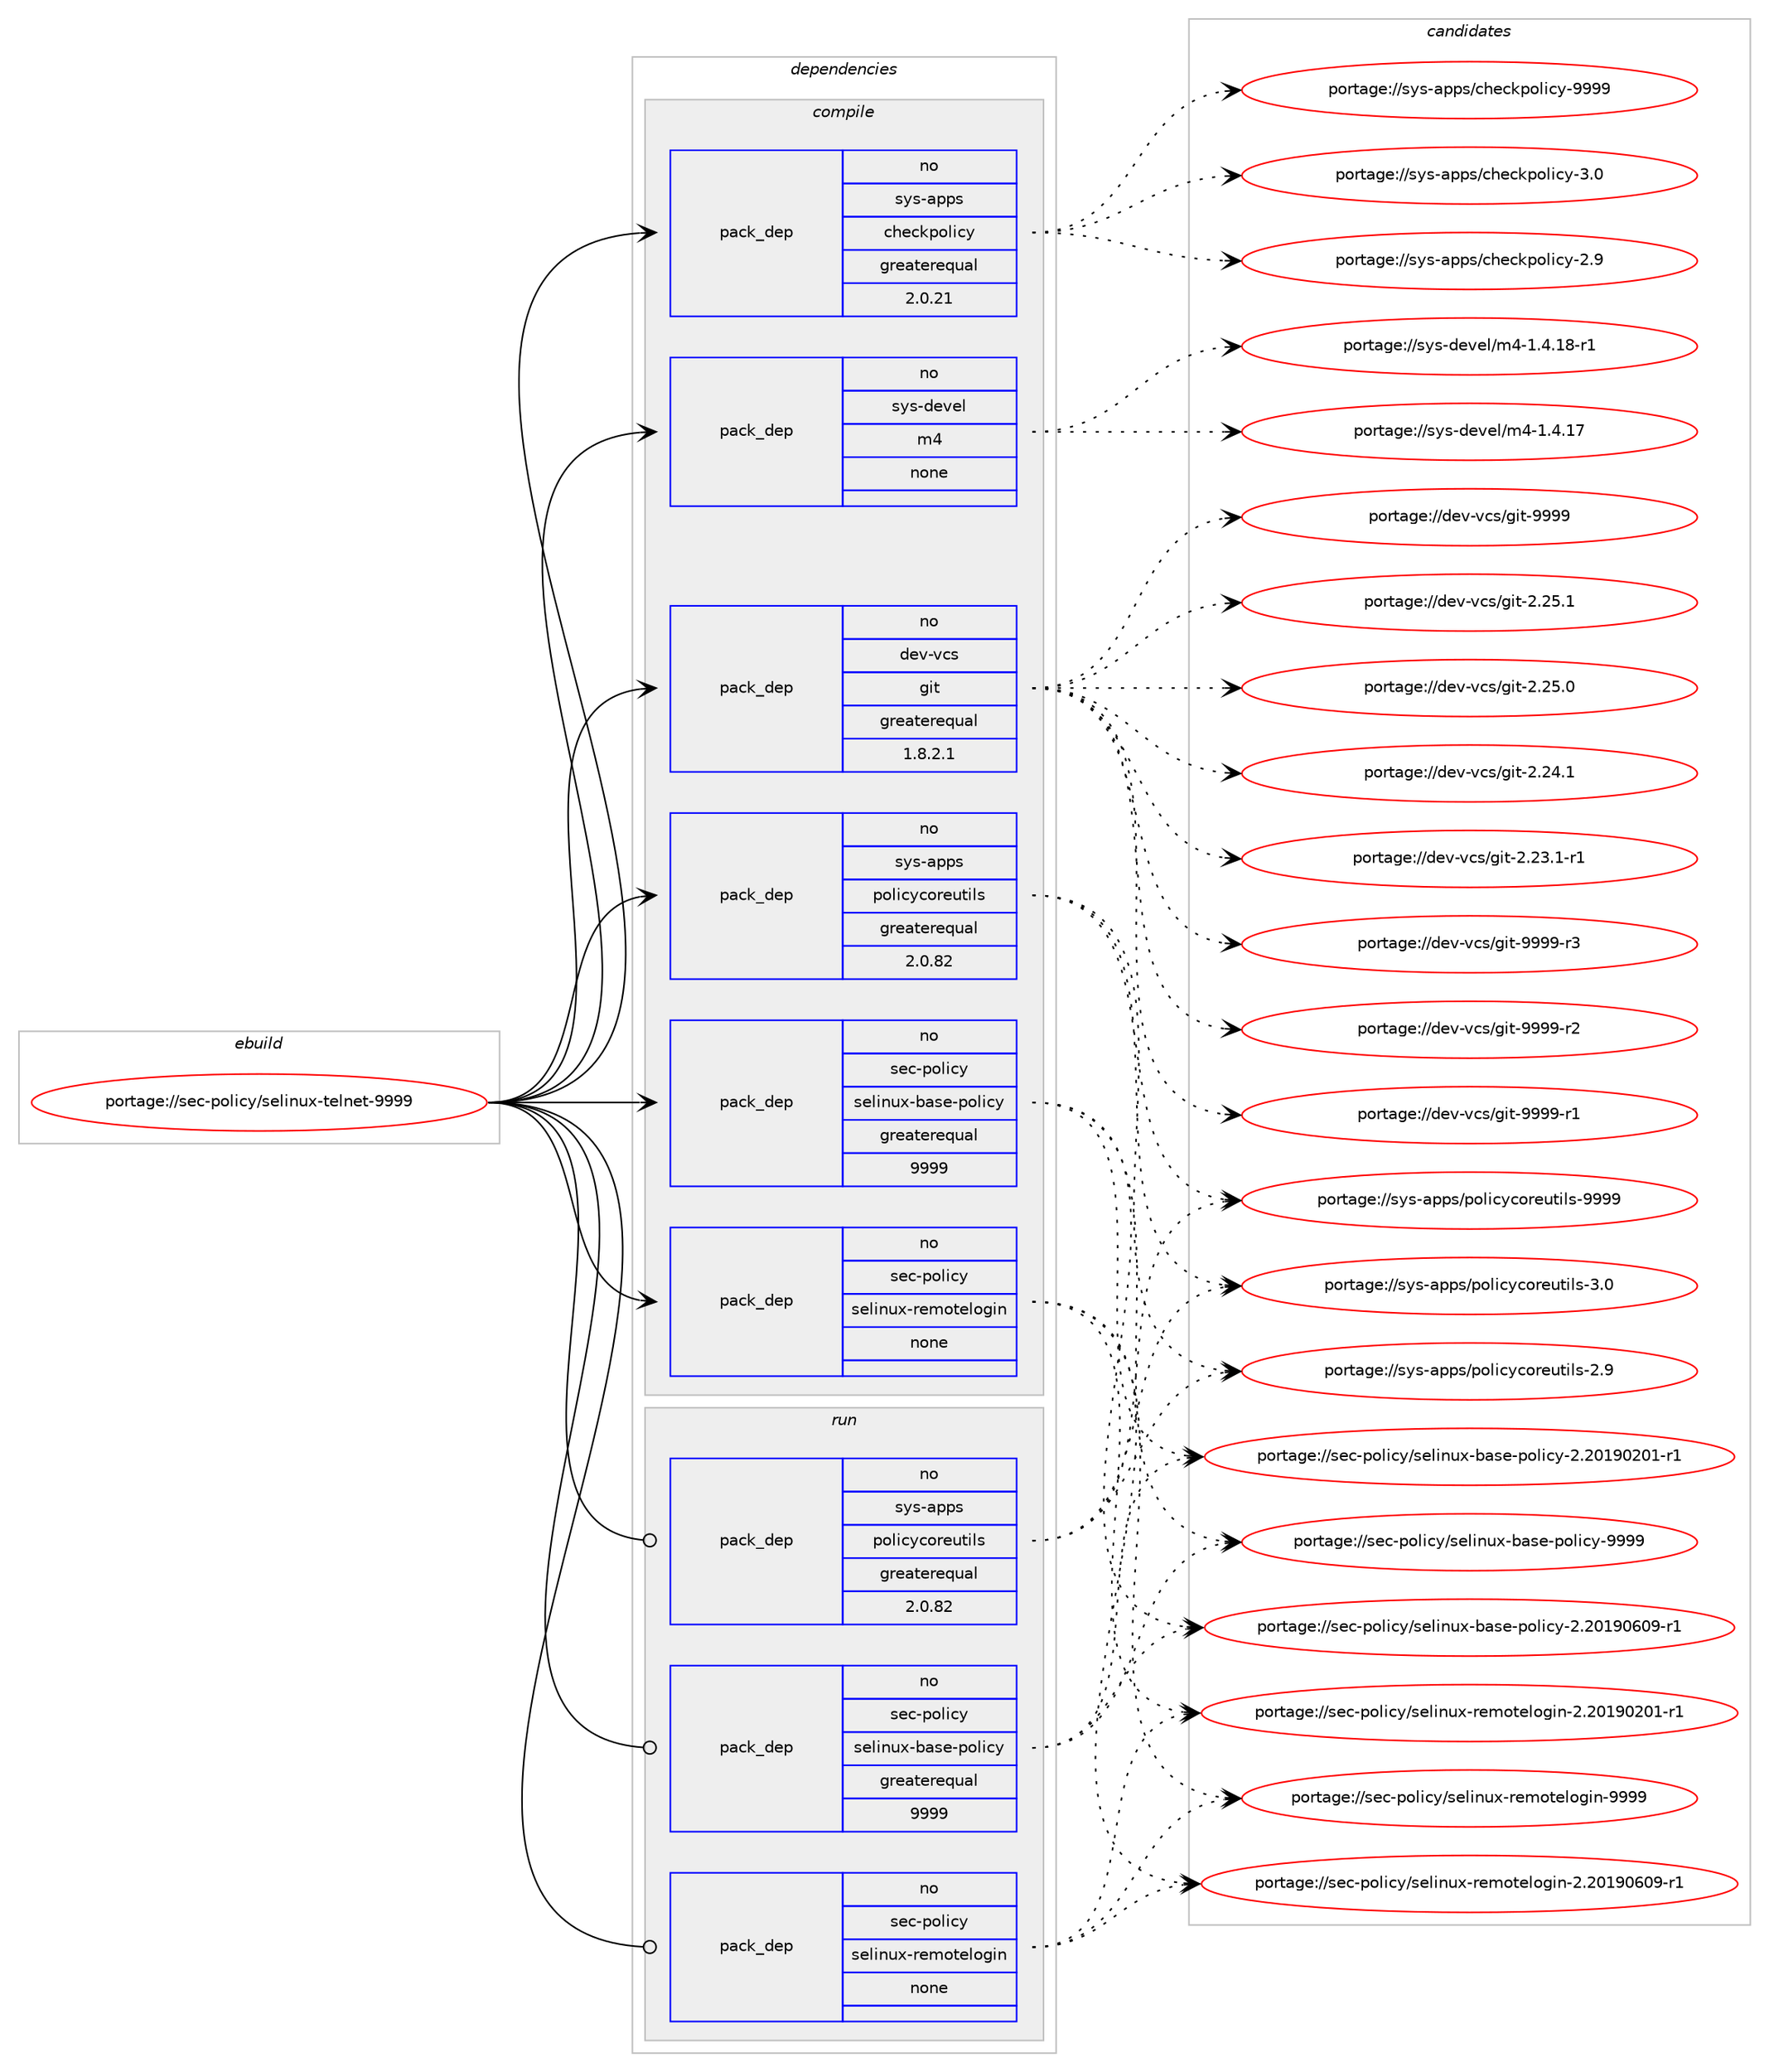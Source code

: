 digraph prolog {

# *************
# Graph options
# *************

newrank=true;
concentrate=true;
compound=true;
graph [rankdir=LR,fontname=Helvetica,fontsize=10,ranksep=1.5];#, ranksep=2.5, nodesep=0.2];
edge  [arrowhead=vee];
node  [fontname=Helvetica,fontsize=10];

# **********
# The ebuild
# **********

subgraph cluster_leftcol {
color=gray;
rank=same;
label=<<i>ebuild</i>>;
id [label="portage://sec-policy/selinux-telnet-9999", color=red, width=4, href="../sec-policy/selinux-telnet-9999.svg"];
}

# ****************
# The dependencies
# ****************

subgraph cluster_midcol {
color=gray;
label=<<i>dependencies</i>>;
subgraph cluster_compile {
fillcolor="#eeeeee";
style=filled;
label=<<i>compile</i>>;
subgraph pack25069 {
dependency31654 [label=<<TABLE BORDER="0" CELLBORDER="1" CELLSPACING="0" CELLPADDING="4" WIDTH="220"><TR><TD ROWSPAN="6" CELLPADDING="30">pack_dep</TD></TR><TR><TD WIDTH="110">no</TD></TR><TR><TD>dev-vcs</TD></TR><TR><TD>git</TD></TR><TR><TD>greaterequal</TD></TR><TR><TD>1.8.2.1</TD></TR></TABLE>>, shape=none, color=blue];
}
id:e -> dependency31654:w [weight=20,style="solid",arrowhead="vee"];
subgraph pack25070 {
dependency31655 [label=<<TABLE BORDER="0" CELLBORDER="1" CELLSPACING="0" CELLPADDING="4" WIDTH="220"><TR><TD ROWSPAN="6" CELLPADDING="30">pack_dep</TD></TR><TR><TD WIDTH="110">no</TD></TR><TR><TD>sec-policy</TD></TR><TR><TD>selinux-base-policy</TD></TR><TR><TD>greaterequal</TD></TR><TR><TD>9999</TD></TR></TABLE>>, shape=none, color=blue];
}
id:e -> dependency31655:w [weight=20,style="solid",arrowhead="vee"];
subgraph pack25071 {
dependency31656 [label=<<TABLE BORDER="0" CELLBORDER="1" CELLSPACING="0" CELLPADDING="4" WIDTH="220"><TR><TD ROWSPAN="6" CELLPADDING="30">pack_dep</TD></TR><TR><TD WIDTH="110">no</TD></TR><TR><TD>sec-policy</TD></TR><TR><TD>selinux-remotelogin</TD></TR><TR><TD>none</TD></TR><TR><TD></TD></TR></TABLE>>, shape=none, color=blue];
}
id:e -> dependency31656:w [weight=20,style="solid",arrowhead="vee"];
subgraph pack25072 {
dependency31657 [label=<<TABLE BORDER="0" CELLBORDER="1" CELLSPACING="0" CELLPADDING="4" WIDTH="220"><TR><TD ROWSPAN="6" CELLPADDING="30">pack_dep</TD></TR><TR><TD WIDTH="110">no</TD></TR><TR><TD>sys-apps</TD></TR><TR><TD>checkpolicy</TD></TR><TR><TD>greaterequal</TD></TR><TR><TD>2.0.21</TD></TR></TABLE>>, shape=none, color=blue];
}
id:e -> dependency31657:w [weight=20,style="solid",arrowhead="vee"];
subgraph pack25073 {
dependency31658 [label=<<TABLE BORDER="0" CELLBORDER="1" CELLSPACING="0" CELLPADDING="4" WIDTH="220"><TR><TD ROWSPAN="6" CELLPADDING="30">pack_dep</TD></TR><TR><TD WIDTH="110">no</TD></TR><TR><TD>sys-apps</TD></TR><TR><TD>policycoreutils</TD></TR><TR><TD>greaterequal</TD></TR><TR><TD>2.0.82</TD></TR></TABLE>>, shape=none, color=blue];
}
id:e -> dependency31658:w [weight=20,style="solid",arrowhead="vee"];
subgraph pack25074 {
dependency31659 [label=<<TABLE BORDER="0" CELLBORDER="1" CELLSPACING="0" CELLPADDING="4" WIDTH="220"><TR><TD ROWSPAN="6" CELLPADDING="30">pack_dep</TD></TR><TR><TD WIDTH="110">no</TD></TR><TR><TD>sys-devel</TD></TR><TR><TD>m4</TD></TR><TR><TD>none</TD></TR><TR><TD></TD></TR></TABLE>>, shape=none, color=blue];
}
id:e -> dependency31659:w [weight=20,style="solid",arrowhead="vee"];
}
subgraph cluster_compileandrun {
fillcolor="#eeeeee";
style=filled;
label=<<i>compile and run</i>>;
}
subgraph cluster_run {
fillcolor="#eeeeee";
style=filled;
label=<<i>run</i>>;
subgraph pack25075 {
dependency31660 [label=<<TABLE BORDER="0" CELLBORDER="1" CELLSPACING="0" CELLPADDING="4" WIDTH="220"><TR><TD ROWSPAN="6" CELLPADDING="30">pack_dep</TD></TR><TR><TD WIDTH="110">no</TD></TR><TR><TD>sec-policy</TD></TR><TR><TD>selinux-base-policy</TD></TR><TR><TD>greaterequal</TD></TR><TR><TD>9999</TD></TR></TABLE>>, shape=none, color=blue];
}
id:e -> dependency31660:w [weight=20,style="solid",arrowhead="odot"];
subgraph pack25076 {
dependency31661 [label=<<TABLE BORDER="0" CELLBORDER="1" CELLSPACING="0" CELLPADDING="4" WIDTH="220"><TR><TD ROWSPAN="6" CELLPADDING="30">pack_dep</TD></TR><TR><TD WIDTH="110">no</TD></TR><TR><TD>sec-policy</TD></TR><TR><TD>selinux-remotelogin</TD></TR><TR><TD>none</TD></TR><TR><TD></TD></TR></TABLE>>, shape=none, color=blue];
}
id:e -> dependency31661:w [weight=20,style="solid",arrowhead="odot"];
subgraph pack25077 {
dependency31662 [label=<<TABLE BORDER="0" CELLBORDER="1" CELLSPACING="0" CELLPADDING="4" WIDTH="220"><TR><TD ROWSPAN="6" CELLPADDING="30">pack_dep</TD></TR><TR><TD WIDTH="110">no</TD></TR><TR><TD>sys-apps</TD></TR><TR><TD>policycoreutils</TD></TR><TR><TD>greaterequal</TD></TR><TR><TD>2.0.82</TD></TR></TABLE>>, shape=none, color=blue];
}
id:e -> dependency31662:w [weight=20,style="solid",arrowhead="odot"];
}
}

# **************
# The candidates
# **************

subgraph cluster_choices {
rank=same;
color=gray;
label=<<i>candidates</i>>;

subgraph choice25069 {
color=black;
nodesep=1;
choice10010111845118991154710310511645575757574511451 [label="portage://dev-vcs/git-9999-r3", color=red, width=4,href="../dev-vcs/git-9999-r3.svg"];
choice10010111845118991154710310511645575757574511450 [label="portage://dev-vcs/git-9999-r2", color=red, width=4,href="../dev-vcs/git-9999-r2.svg"];
choice10010111845118991154710310511645575757574511449 [label="portage://dev-vcs/git-9999-r1", color=red, width=4,href="../dev-vcs/git-9999-r1.svg"];
choice1001011184511899115471031051164557575757 [label="portage://dev-vcs/git-9999", color=red, width=4,href="../dev-vcs/git-9999.svg"];
choice10010111845118991154710310511645504650534649 [label="portage://dev-vcs/git-2.25.1", color=red, width=4,href="../dev-vcs/git-2.25.1.svg"];
choice10010111845118991154710310511645504650534648 [label="portage://dev-vcs/git-2.25.0", color=red, width=4,href="../dev-vcs/git-2.25.0.svg"];
choice10010111845118991154710310511645504650524649 [label="portage://dev-vcs/git-2.24.1", color=red, width=4,href="../dev-vcs/git-2.24.1.svg"];
choice100101118451189911547103105116455046505146494511449 [label="portage://dev-vcs/git-2.23.1-r1", color=red, width=4,href="../dev-vcs/git-2.23.1-r1.svg"];
dependency31654:e -> choice10010111845118991154710310511645575757574511451:w [style=dotted,weight="100"];
dependency31654:e -> choice10010111845118991154710310511645575757574511450:w [style=dotted,weight="100"];
dependency31654:e -> choice10010111845118991154710310511645575757574511449:w [style=dotted,weight="100"];
dependency31654:e -> choice1001011184511899115471031051164557575757:w [style=dotted,weight="100"];
dependency31654:e -> choice10010111845118991154710310511645504650534649:w [style=dotted,weight="100"];
dependency31654:e -> choice10010111845118991154710310511645504650534648:w [style=dotted,weight="100"];
dependency31654:e -> choice10010111845118991154710310511645504650524649:w [style=dotted,weight="100"];
dependency31654:e -> choice100101118451189911547103105116455046505146494511449:w [style=dotted,weight="100"];
}
subgraph choice25070 {
color=black;
nodesep=1;
choice1151019945112111108105991214711510110810511011712045989711510145112111108105991214557575757 [label="portage://sec-policy/selinux-base-policy-9999", color=red, width=4,href="../sec-policy/selinux-base-policy-9999.svg"];
choice11510199451121111081059912147115101108105110117120459897115101451121111081059912145504650484957485448574511449 [label="portage://sec-policy/selinux-base-policy-2.20190609-r1", color=red, width=4,href="../sec-policy/selinux-base-policy-2.20190609-r1.svg"];
choice11510199451121111081059912147115101108105110117120459897115101451121111081059912145504650484957485048494511449 [label="portage://sec-policy/selinux-base-policy-2.20190201-r1", color=red, width=4,href="../sec-policy/selinux-base-policy-2.20190201-r1.svg"];
dependency31655:e -> choice1151019945112111108105991214711510110810511011712045989711510145112111108105991214557575757:w [style=dotted,weight="100"];
dependency31655:e -> choice11510199451121111081059912147115101108105110117120459897115101451121111081059912145504650484957485448574511449:w [style=dotted,weight="100"];
dependency31655:e -> choice11510199451121111081059912147115101108105110117120459897115101451121111081059912145504650484957485048494511449:w [style=dotted,weight="100"];
}
subgraph choice25071 {
color=black;
nodesep=1;
choice11510199451121111081059912147115101108105110117120451141011091111161011081111031051104557575757 [label="portage://sec-policy/selinux-remotelogin-9999", color=red, width=4,href="../sec-policy/selinux-remotelogin-9999.svg"];
choice115101994511211110810599121471151011081051101171204511410110911111610110811110310511045504650484957485448574511449 [label="portage://sec-policy/selinux-remotelogin-2.20190609-r1", color=red, width=4,href="../sec-policy/selinux-remotelogin-2.20190609-r1.svg"];
choice115101994511211110810599121471151011081051101171204511410110911111610110811110310511045504650484957485048494511449 [label="portage://sec-policy/selinux-remotelogin-2.20190201-r1", color=red, width=4,href="../sec-policy/selinux-remotelogin-2.20190201-r1.svg"];
dependency31656:e -> choice11510199451121111081059912147115101108105110117120451141011091111161011081111031051104557575757:w [style=dotted,weight="100"];
dependency31656:e -> choice115101994511211110810599121471151011081051101171204511410110911111610110811110310511045504650484957485448574511449:w [style=dotted,weight="100"];
dependency31656:e -> choice115101994511211110810599121471151011081051101171204511410110911111610110811110310511045504650484957485048494511449:w [style=dotted,weight="100"];
}
subgraph choice25072 {
color=black;
nodesep=1;
choice1151211154597112112115479910410199107112111108105991214557575757 [label="portage://sys-apps/checkpolicy-9999", color=red, width=4,href="../sys-apps/checkpolicy-9999.svg"];
choice11512111545971121121154799104101991071121111081059912145514648 [label="portage://sys-apps/checkpolicy-3.0", color=red, width=4,href="../sys-apps/checkpolicy-3.0.svg"];
choice11512111545971121121154799104101991071121111081059912145504657 [label="portage://sys-apps/checkpolicy-2.9", color=red, width=4,href="../sys-apps/checkpolicy-2.9.svg"];
dependency31657:e -> choice1151211154597112112115479910410199107112111108105991214557575757:w [style=dotted,weight="100"];
dependency31657:e -> choice11512111545971121121154799104101991071121111081059912145514648:w [style=dotted,weight="100"];
dependency31657:e -> choice11512111545971121121154799104101991071121111081059912145504657:w [style=dotted,weight="100"];
}
subgraph choice25073 {
color=black;
nodesep=1;
choice11512111545971121121154711211110810599121991111141011171161051081154557575757 [label="portage://sys-apps/policycoreutils-9999", color=red, width=4,href="../sys-apps/policycoreutils-9999.svg"];
choice115121115459711211211547112111108105991219911111410111711610510811545514648 [label="portage://sys-apps/policycoreutils-3.0", color=red, width=4,href="../sys-apps/policycoreutils-3.0.svg"];
choice115121115459711211211547112111108105991219911111410111711610510811545504657 [label="portage://sys-apps/policycoreutils-2.9", color=red, width=4,href="../sys-apps/policycoreutils-2.9.svg"];
dependency31658:e -> choice11512111545971121121154711211110810599121991111141011171161051081154557575757:w [style=dotted,weight="100"];
dependency31658:e -> choice115121115459711211211547112111108105991219911111410111711610510811545514648:w [style=dotted,weight="100"];
dependency31658:e -> choice115121115459711211211547112111108105991219911111410111711610510811545504657:w [style=dotted,weight="100"];
}
subgraph choice25074 {
color=black;
nodesep=1;
choice115121115451001011181011084710952454946524649564511449 [label="portage://sys-devel/m4-1.4.18-r1", color=red, width=4,href="../sys-devel/m4-1.4.18-r1.svg"];
choice11512111545100101118101108471095245494652464955 [label="portage://sys-devel/m4-1.4.17", color=red, width=4,href="../sys-devel/m4-1.4.17.svg"];
dependency31659:e -> choice115121115451001011181011084710952454946524649564511449:w [style=dotted,weight="100"];
dependency31659:e -> choice11512111545100101118101108471095245494652464955:w [style=dotted,weight="100"];
}
subgraph choice25075 {
color=black;
nodesep=1;
choice1151019945112111108105991214711510110810511011712045989711510145112111108105991214557575757 [label="portage://sec-policy/selinux-base-policy-9999", color=red, width=4,href="../sec-policy/selinux-base-policy-9999.svg"];
choice11510199451121111081059912147115101108105110117120459897115101451121111081059912145504650484957485448574511449 [label="portage://sec-policy/selinux-base-policy-2.20190609-r1", color=red, width=4,href="../sec-policy/selinux-base-policy-2.20190609-r1.svg"];
choice11510199451121111081059912147115101108105110117120459897115101451121111081059912145504650484957485048494511449 [label="portage://sec-policy/selinux-base-policy-2.20190201-r1", color=red, width=4,href="../sec-policy/selinux-base-policy-2.20190201-r1.svg"];
dependency31660:e -> choice1151019945112111108105991214711510110810511011712045989711510145112111108105991214557575757:w [style=dotted,weight="100"];
dependency31660:e -> choice11510199451121111081059912147115101108105110117120459897115101451121111081059912145504650484957485448574511449:w [style=dotted,weight="100"];
dependency31660:e -> choice11510199451121111081059912147115101108105110117120459897115101451121111081059912145504650484957485048494511449:w [style=dotted,weight="100"];
}
subgraph choice25076 {
color=black;
nodesep=1;
choice11510199451121111081059912147115101108105110117120451141011091111161011081111031051104557575757 [label="portage://sec-policy/selinux-remotelogin-9999", color=red, width=4,href="../sec-policy/selinux-remotelogin-9999.svg"];
choice115101994511211110810599121471151011081051101171204511410110911111610110811110310511045504650484957485448574511449 [label="portage://sec-policy/selinux-remotelogin-2.20190609-r1", color=red, width=4,href="../sec-policy/selinux-remotelogin-2.20190609-r1.svg"];
choice115101994511211110810599121471151011081051101171204511410110911111610110811110310511045504650484957485048494511449 [label="portage://sec-policy/selinux-remotelogin-2.20190201-r1", color=red, width=4,href="../sec-policy/selinux-remotelogin-2.20190201-r1.svg"];
dependency31661:e -> choice11510199451121111081059912147115101108105110117120451141011091111161011081111031051104557575757:w [style=dotted,weight="100"];
dependency31661:e -> choice115101994511211110810599121471151011081051101171204511410110911111610110811110310511045504650484957485448574511449:w [style=dotted,weight="100"];
dependency31661:e -> choice115101994511211110810599121471151011081051101171204511410110911111610110811110310511045504650484957485048494511449:w [style=dotted,weight="100"];
}
subgraph choice25077 {
color=black;
nodesep=1;
choice11512111545971121121154711211110810599121991111141011171161051081154557575757 [label="portage://sys-apps/policycoreutils-9999", color=red, width=4,href="../sys-apps/policycoreutils-9999.svg"];
choice115121115459711211211547112111108105991219911111410111711610510811545514648 [label="portage://sys-apps/policycoreutils-3.0", color=red, width=4,href="../sys-apps/policycoreutils-3.0.svg"];
choice115121115459711211211547112111108105991219911111410111711610510811545504657 [label="portage://sys-apps/policycoreutils-2.9", color=red, width=4,href="../sys-apps/policycoreutils-2.9.svg"];
dependency31662:e -> choice11512111545971121121154711211110810599121991111141011171161051081154557575757:w [style=dotted,weight="100"];
dependency31662:e -> choice115121115459711211211547112111108105991219911111410111711610510811545514648:w [style=dotted,weight="100"];
dependency31662:e -> choice115121115459711211211547112111108105991219911111410111711610510811545504657:w [style=dotted,weight="100"];
}
}

}
